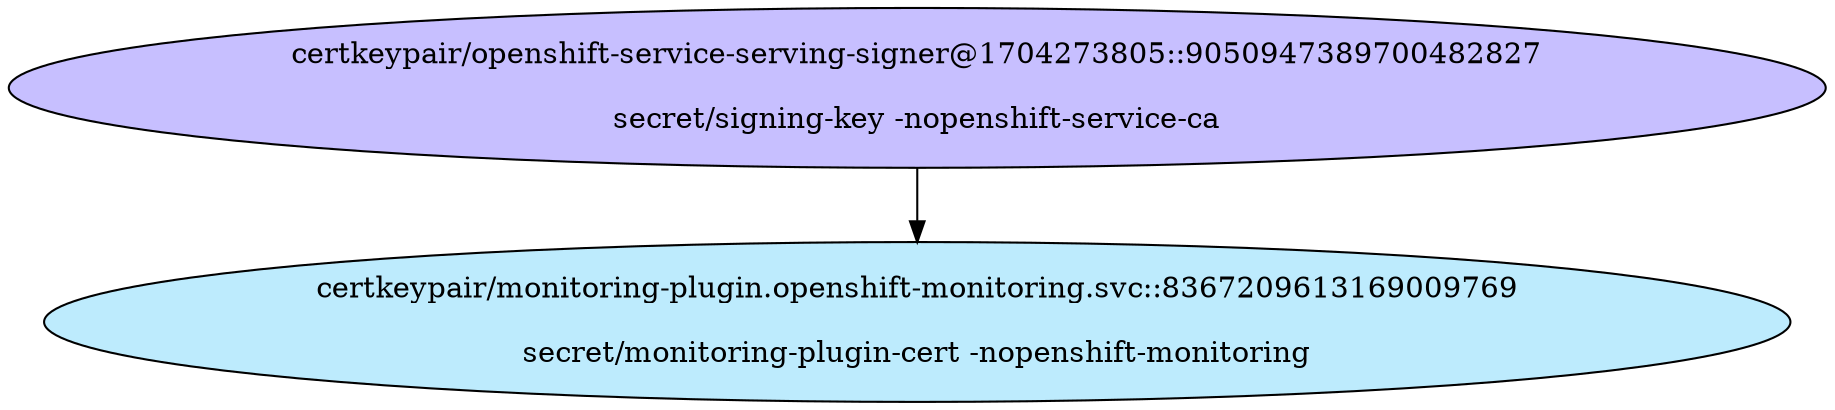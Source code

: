 digraph "Local Certificate" {
  // Node definitions.
  1 [
    label="certkeypair/openshift-service-serving-signer@1704273805::9050947389700482827\n\nsecret/signing-key -nopenshift-service-ca\n"
    style=filled
    fillcolor="#c7bfff"
  ];
  64 [
    label="certkeypair/monitoring-plugin.openshift-monitoring.svc::8367209613169009769\n\nsecret/monitoring-plugin-cert -nopenshift-monitoring\n"
    style=filled
    fillcolor="#bdebfd"
  ];

  // Edge definitions.
  1 -> 64;
}